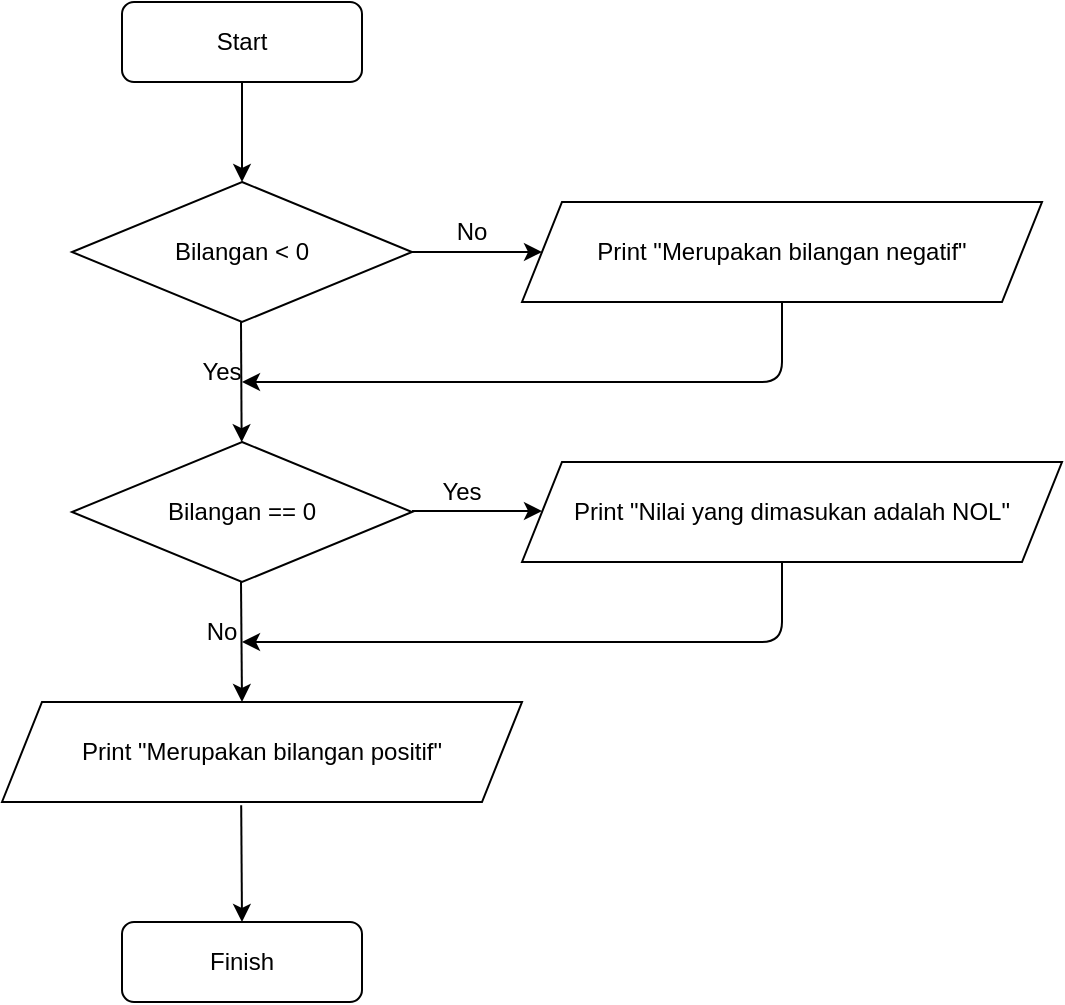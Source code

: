 <mxfile>
    <diagram id="qqlW8_gvfnR2nq6cUxl2" name="Page-1">
        <mxGraphModel dx="1072" dy="568" grid="1" gridSize="10" guides="1" tooltips="1" connect="1" arrows="1" fold="1" page="1" pageScale="1" pageWidth="850" pageHeight="1100" math="0" shadow="0">
            <root>
                <mxCell id="0"/>
                <mxCell id="1" parent="0"/>
                <mxCell id="2" value="Start" style="rounded=1;whiteSpace=wrap;html=1;" parent="1" vertex="1">
                    <mxGeometry x="300" width="120" height="40" as="geometry"/>
                </mxCell>
                <mxCell id="3" value="" style="endArrow=classic;html=1;exitX=0.5;exitY=1;exitDx=0;exitDy=0;" parent="1" source="2" edge="1">
                    <mxGeometry width="50" height="50" relative="1" as="geometry">
                        <mxPoint x="360" y="110" as="sourcePoint"/>
                        <mxPoint x="360" y="90" as="targetPoint"/>
                    </mxGeometry>
                </mxCell>
                <mxCell id="4" value="Bilangan &amp;lt; 0" style="rhombus;whiteSpace=wrap;html=1;" parent="1" vertex="1">
                    <mxGeometry x="275" y="90" width="170" height="70" as="geometry"/>
                </mxCell>
                <mxCell id="5" value="" style="endArrow=classic;html=1;exitX=0.5;exitY=1;exitDx=0;exitDy=0;" parent="1" target="6" edge="1">
                    <mxGeometry width="50" height="50" relative="1" as="geometry">
                        <mxPoint x="359.5" y="160" as="sourcePoint"/>
                        <mxPoint x="359.5" y="200" as="targetPoint"/>
                    </mxGeometry>
                </mxCell>
                <mxCell id="6" value="Bilangan == 0" style="rhombus;whiteSpace=wrap;html=1;" parent="1" vertex="1">
                    <mxGeometry x="275" y="220" width="170" height="70" as="geometry"/>
                </mxCell>
                <mxCell id="8" value="" style="endArrow=classic;html=1;exitX=0.5;exitY=1;exitDx=0;exitDy=0;entryX=0.5;entryY=0;entryDx=0;entryDy=0;" parent="1" edge="1">
                    <mxGeometry width="50" height="50" relative="1" as="geometry">
                        <mxPoint x="359.5" y="290" as="sourcePoint"/>
                        <mxPoint x="360" y="350" as="targetPoint"/>
                    </mxGeometry>
                </mxCell>
                <mxCell id="10" value="Finish" style="rounded=1;whiteSpace=wrap;html=1;" parent="1" vertex="1">
                    <mxGeometry x="300" y="460" width="120" height="40" as="geometry"/>
                </mxCell>
                <mxCell id="11" value="" style="endArrow=classic;html=1;exitX=1;exitY=0.5;exitDx=0;exitDy=0;" parent="1" source="4" edge="1">
                    <mxGeometry width="50" height="50" relative="1" as="geometry">
                        <mxPoint x="480" y="170" as="sourcePoint"/>
                        <mxPoint x="510" y="125" as="targetPoint"/>
                    </mxGeometry>
                </mxCell>
                <mxCell id="12" value="Print &quot;Merupakan bilangan negatif&quot;" style="shape=parallelogram;perimeter=parallelogramPerimeter;whiteSpace=wrap;html=1;fixedSize=1;" parent="1" vertex="1">
                    <mxGeometry x="500" y="100" width="260" height="50" as="geometry"/>
                </mxCell>
                <mxCell id="13" value="" style="endArrow=classic;html=1;exitX=0.5;exitY=1;exitDx=0;exitDy=0;" parent="1" source="12" edge="1">
                    <mxGeometry width="50" height="50" relative="1" as="geometry">
                        <mxPoint x="630" y="220" as="sourcePoint"/>
                        <mxPoint x="360" y="190" as="targetPoint"/>
                        <Array as="points">
                            <mxPoint x="630" y="190"/>
                        </Array>
                    </mxGeometry>
                </mxCell>
                <mxCell id="14" value="Print &quot;Nilai yang dimasukan adalah NOL&quot;" style="shape=parallelogram;perimeter=parallelogramPerimeter;whiteSpace=wrap;html=1;fixedSize=1;" parent="1" vertex="1">
                    <mxGeometry x="500" y="230" width="270" height="50" as="geometry"/>
                </mxCell>
                <mxCell id="15" value="" style="endArrow=classic;html=1;exitX=1;exitY=0.5;exitDx=0;exitDy=0;" parent="1" edge="1">
                    <mxGeometry width="50" height="50" relative="1" as="geometry">
                        <mxPoint x="445" y="254.5" as="sourcePoint"/>
                        <mxPoint x="510" y="254.5" as="targetPoint"/>
                    </mxGeometry>
                </mxCell>
                <mxCell id="16" value="" style="endArrow=classic;html=1;exitX=0.5;exitY=1;exitDx=0;exitDy=0;" parent="1" edge="1">
                    <mxGeometry width="50" height="50" relative="1" as="geometry">
                        <mxPoint x="630" y="280" as="sourcePoint"/>
                        <mxPoint x="360" y="320" as="targetPoint"/>
                        <Array as="points">
                            <mxPoint x="630" y="320"/>
                        </Array>
                    </mxGeometry>
                </mxCell>
                <mxCell id="17" value="Print &quot;Merupakan bilangan positif&quot;" style="shape=parallelogram;perimeter=parallelogramPerimeter;whiteSpace=wrap;html=1;fixedSize=1;" parent="1" vertex="1">
                    <mxGeometry x="240" y="350" width="260" height="50" as="geometry"/>
                </mxCell>
                <mxCell id="19" value="" style="endArrow=classic;html=1;exitX=0.46;exitY=1.032;exitDx=0;exitDy=0;exitPerimeter=0;" parent="1" source="17" edge="1">
                    <mxGeometry width="50" height="50" relative="1" as="geometry">
                        <mxPoint x="370" y="470" as="sourcePoint"/>
                        <mxPoint x="360" y="460" as="targetPoint"/>
                    </mxGeometry>
                </mxCell>
                <mxCell id="20" value="Yes" style="text;html=1;strokeColor=none;fillColor=none;align=center;verticalAlign=middle;whiteSpace=wrap;rounded=0;" parent="1" vertex="1">
                    <mxGeometry x="320" y="170" width="60" height="30" as="geometry"/>
                </mxCell>
                <mxCell id="21" value="Yes" style="text;html=1;strokeColor=none;fillColor=none;align=center;verticalAlign=middle;whiteSpace=wrap;rounded=0;" parent="1" vertex="1">
                    <mxGeometry x="440" y="230" width="60" height="30" as="geometry"/>
                </mxCell>
                <mxCell id="22" value="No" style="text;html=1;strokeColor=none;fillColor=none;align=center;verticalAlign=middle;whiteSpace=wrap;rounded=0;" parent="1" vertex="1">
                    <mxGeometry x="445" y="100" width="60" height="30" as="geometry"/>
                </mxCell>
                <mxCell id="23" value="No" style="text;html=1;strokeColor=none;fillColor=none;align=center;verticalAlign=middle;whiteSpace=wrap;rounded=0;" parent="1" vertex="1">
                    <mxGeometry x="320" y="300" width="60" height="30" as="geometry"/>
                </mxCell>
            </root>
        </mxGraphModel>
    </diagram>
</mxfile>